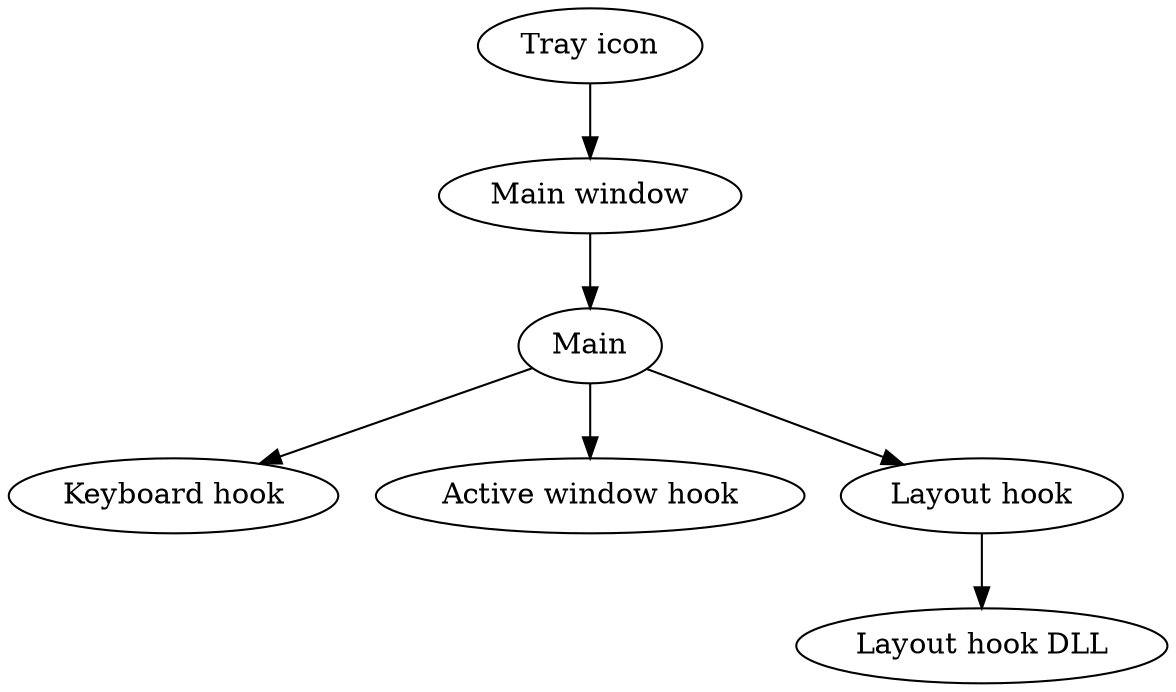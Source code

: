 digraph initialization{	
	Ti[label="Tray icon", pos="2.5,5!"]
	Mw[label="Main window", pos="2.5,4!"]
	Main[pos="2.5,3!"]
	Kh[label="Keyboard hook", pos="0,2!"]
	Ah[label="Active window hook", pos="2.5,2!"]
	Lh[label="Layout hook", pos="5,2!"]
	Lhd[label="Layout hook DLL", pos="5,1!"]
	
	Ti -> Mw
	Mw -> Main
	Main -> Kh
	Main -> Ah
	Main -> Lh
	Lh -> Lhd
}